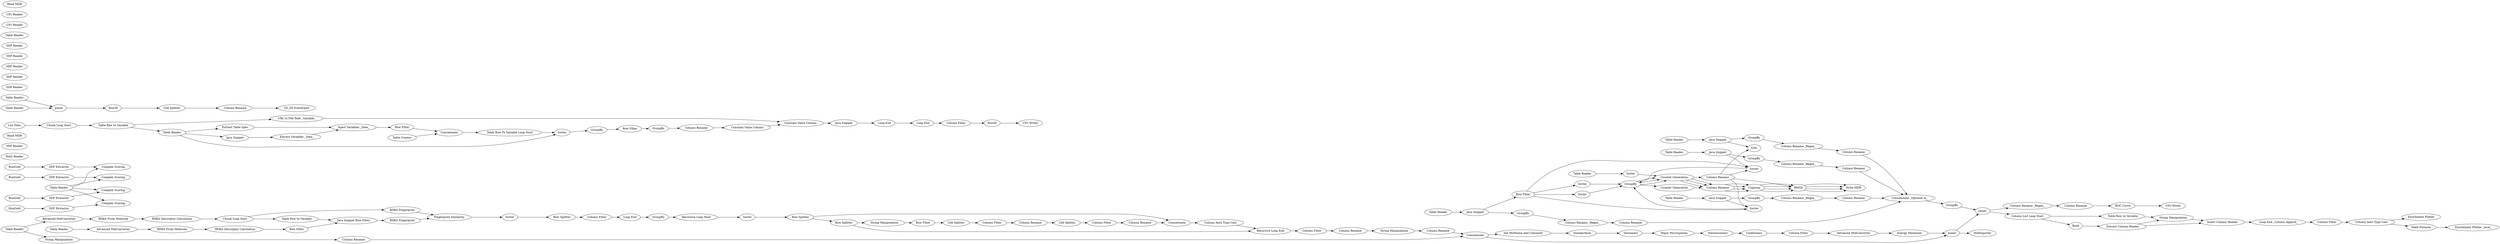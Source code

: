 digraph {
	1 [label="RDKit Descriptor Calculation"]
	2 [label=RMSD]
	3 [label="RDKit From Molecule"]
	10 [label="RDKit From Molecule"]
	11 [label="RDKit Descriptor Calculation"]
	19 [label="Java Snippet Row Filter"]
	20 [label="Chunk Loop Start"]
	22 [label="RDKit Fingerprint"]
	23 [label="RDKit Fingerprint"]
	25 [label=Sorter]
	27 [label="Row Splitter"]
	30 [label="Column Filter"]
	31 [label="Loop End"]
	44 [label="Fingerprint Similarity"]
	2313 [label=MolExporter]
	2351 [label="SDF Extractor"]
	2384 [label="Complex Scoring"]
	2407 [label="Java Snippet"]
	2408 [label=GroupBy]
	2431 [label="Mol2 Reader"]
	2514 [label="Column Rename"]
	2519 [label="Concatenate _Optional in_"]
	2523 [label=GroupBy]
	2524 [label="Column Rename _Regex_"]
	2796 [label="Column Rename _Regex_"]
	2917 [label="Column Rename"]
	3014 [label="SDF Extractor"]
	3015 [label=GroupBy]
	3018 [label="Complex Scoring"]
	3019 [label="Column Rename"]
	3021 [label="Column Rename _Regex_"]
	3022 [label="SDF Extractor"]
	3023 [label=GroupBy]
	3026 [label="Complex Scoring"]
	3027 [label="Column Rename"]
	3029 [label="Column Rename _Regex_"]
	3030 [label="SDF Extractor"]
	3031 [label=GroupBy]
	3034 [label="Complex Scoring"]
	3035 [label="Column Rename"]
	3037 [label="Column Rename _Regex_"]
	3038 [label="Enrichment Plotter"]
	3041 [label=Concatenate]
	3042 [label="String Manipulation"]
	3044 [label="String Manipulation"]
	3046 [label="Column Rename"]
	3047 [label="Column Rename"]
	3049 [label="Set MolName And Comment"]
	3050 [label="Row Filter"]
	3054 [label=Joiner]
	3224 [label="Java Snippet"]
	3235 [label="Java Snippet"]
	3236 [label="Java Snippet"]
	3237 [label=Joiner]
	3239 [label="ROC Curve"]
	3267 [label="Row Filter"]
	3270 [label="SDF Reader"]
	3271 [label="Read MDB"]
	3272 [label=GroupBy]
	3273 [label="Counter Generation"]
	3274 [label="Column Rename"]
	3275 [label=Ungroup]
	3276 [label="Write MDB"]
	2 [label=RMSD]
	3265 [label=Sorter]
	3267 [label="Row Filter"]
	3272 [label=GroupBy]
	3273 [label="Counter Generation"]
	3274 [label="Column Rename"]
	3275 [label=Ungroup]
	3276 [label="Write MDB"]
	2 [label=RMSD]
	3267 [label="Row Filter"]
	3272 [label=GroupBy]
	3273 [label="Counter Generation"]
	3274 [label="Column Rename"]
	3275 [label=Ungroup]
	3276 [label="Write MDB"]
	3279 [label=Sorter]
	2 [label=RMSD]
	3267 [label="Row Filter"]
	3272 [label=GroupBy]
	3273 [label="Counter Generation"]
	3274 [label="Column Rename"]
	3275 [label=Ungroup]
	3276 [label="Write MDB"]
	3280 [label=Sorter]
	3282 [label=Tautomers]
	3283 [label="Major Microspecies"]
	3284 [label="Column Filter"]
	3285 [label="Advanced MolConverter"]
	3306 [label="Java Snippet"]
	3307 [label="Extract Variables _Data_"]
	3308 [label="Inject Variables _Data_"]
	3309 [label=Sorter]
	3312 [label="Table Creator"]
	3313 [label=Concatenate]
	3314 [label="Row Filter"]
	3315 [label="Extract Table Spec"]
	3316 [label="Table Row To Variable Loop Start"]
	3317 [label="Loop End"]
	3318 [label="Constant Value Column"]
	3320 [label="URL to File Path _Variable_"]
	3321 [label=GroupBy]
	3322 [label="Row Filter"]
	3323 [label=GroupBy]
	3324 [label="Constant Value Column"]
	3325 [label="Column Rename"]
	3326 [label="Java Snippet"]
	3327 [label="CSV Writer"]
	3328 [label="Column Filter"]
	3329 [label=RowID]
	3331 [label=Sorter]
	3333 [label=Joiner]
	3342 [label="Column Rename"]
	3343 [label="Chunk Loop Start"]
	3344 [label="Table Row to Variable"]
	3345 [label="Loop End"]
	3349 [label="2D_3D Scatterplot"]
	3361 [label="CSV Writer"]
	3365 [label="Column Rename"]
	3366 [label="Cell Splitter"]
	3367 [label=RowID]
	3368 [label=GroupBy]
	3369 [label="SDF Reader"]
	3370 [label="SDF Reader"]
	3372 [label="SDF Reader"]
	3373 [label="Counter Generation"]
	3374 [label=Sorter]
	3375 [label="String Manipulation"]
	3376 [label="Insert Column Header"]
	3378 [label="Table Row to Variable"]
	3379 [label="Column List Loop Start"]
	3380 [label=Rank]
	3381 [label="Extract Column Header"]
	3382 [label="Loop End _Column Append_"]
	3384 [label="Math Formula"]
	3385 [label="Enrichment Plotter _local_"]
	3388 [label=Stereoisomers]
	3389 [label=Standardizer]
	3390 [label=Conformers]
	3391 [label="Energy Minimizer"]
	3395 [label="Table Row to Variable"]
	3405 [label="Row Splitter"]
	3407 [label="Recursive Loop Start"]
	3408 [label="Recursive Loop End"]
	3410 [label="Row Filter"]
	3413 [label="Cell Splitter"]
	3414 [label="Column Rename"]
	3415 [label="Column Filter"]
	3416 [label="Row Splitter"]
	3417 [label=Concatenate]
	3418 [label=Sorter]
	3419 [label="Column Rename"]
	3420 [label="Cell Splitter"]
	3421 [label="Column Filter"]
	3422 [label="String Manipulation"]
	3426 [label="Column Auto Type Cast"]
	3428 [label="Column Rename"]
	3429 [label="Column Filter"]
	3431 [label="SDF Reader"]
	3432 [label="Column Filter"]
	3433 [label="Column Auto Type Cast"]
	3436 [label="SDF Reader"]
	3440 [label="Table Reader"]
	3441 [label="Table Reader"]
	3443 [label="Table Reader"]
	3444 [label="Table Reader"]
	3445 [label="Table Reader"]
	3446 [label="Table Reader"]
	3447 [label="Table Reader"]
	3448 [label="Table Reader"]
	3449 [label="List Files"]
	3450 [label="Table Reader"]
	3451 [label="Table Reader"]
	3452 [label="Table Reader"]
	3454 [label="Table Reader"]
	3455 [label="CSV Reader"]
	3456 [label="CSV Reader"]
	3457 [label="Read MDB"]
	3458 [label=RunGold]
	3459 [label=RunGold]
	3460 [label=RunGold]
	3461 [label=RunGold]
	3462 [label="Advanced MolConverter"]
	3463 [label="Advanced MolConverter"]
	2 -> 3276
	3265 -> 3272
	3267 -> 3265
	3272 -> 3273
	3273 -> 3274
	3274 -> 3275
	3275 -> 2
	2 -> 3276
	3267 -> 3279
	3272 -> 3273
	3273 -> 3274
	3274 -> 3275
	3275 -> 2
	3279 -> 3272
	2 -> 3276
	3267 -> 3280
	3272 -> 3273
	3273 -> 3274
	3274 -> 3275
	3275 -> 2
	3280 -> 3272
	1 -> 3050
	2 -> 3276
	3 -> 1
	10 -> 11
	11 -> 20
	19 -> 23
	20 -> 22
	20 -> 3395
	22 -> 44
	23 -> 44
	25 -> 27
	27 -> 30
	30 -> 31
	31 -> 3368
	44 -> 25
	2351 -> 2384
	2407 -> 2408
	2407 -> 3267
	2408 -> 2524
	2514 -> 2519
	2519 -> 2523
	2523 -> 3237
	2524 -> 2514
	2796 -> 2917
	2917 -> 3239
	3014 -> 3018
	3015 -> 3021
	3019 -> 2519
	3021 -> 3019
	3022 -> 3026
	3023 -> 3029
	3027 -> 2519
	3029 -> 3027
	3030 -> 3034
	3031 -> 3037
	3035 -> 2519
	3037 -> 3035
	3041 -> 3049
	3041 -> 3054
	3042 -> 3046
	3044 -> 3047
	3046 -> 3041
	3047 -> 3041
	3049 -> 3389
	3050 -> 19
	3054 -> 3237
	3054 -> 2313
	3224 -> 3281
	3224 -> 3015
	3235 -> 3279
	3235 -> 3031
	3236 -> 3023
	3236 -> 3280
	3237 -> 2796
	3237 -> 3379
	3239 -> 3361
	3267 -> 3374
	3272 -> 3373
	3273 -> 3342
	3274 -> 3275
	3275 -> 2
	3282 -> 3283
	3283 -> 3388
	3284 -> 3285
	3285 -> 3391
	3306 -> 3307
	3307 -> 3308
	3308 -> 3314
	3309 -> 3321
	3312 -> 3313
	3313 -> 3316
	3314 -> 3313
	3315 -> 3308
	3316 -> 3309
	3317 -> 3328
	3318 -> 3326
	3320 -> 3318
	3321 -> 3322
	3322 -> 3323
	3323 -> 3325
	3324 -> 3318
	3325 -> 3324
	3326 -> 3345
	3328 -> 3329
	3329 -> 3327
	3331 -> 3273
	3333 -> 3367
	3342 -> 2
	3342 -> 3279
	3342 -> 3280
	3342 -> 3281
	3343 -> 3344
	3344 -> 3450
	3344 -> 3320
	3345 -> 3317
	3365 -> 3349
	3366 -> 3365
	3367 -> 3366
	3368 -> 3407
	3373 -> 3274
	3374 -> 3272
	3375 -> 3376
	3376 -> 3382
	3378 -> 3375
	3379 -> 3378
	3379 -> 3380
	3380 -> 3381
	3381 -> 3376
	3381 -> 3375
	3382 -> 3432
	3384 -> 3385
	3388 -> 3390
	3389 -> 3282
	3390 -> 3284
	3391 -> 3054
	3395 -> 19
	3405 -> 3422
	3405 -> 3408
	3407 -> 3418
	3408 -> 3429
	3410 -> 3413
	3413 -> 3415
	3414 -> 3420
	3415 -> 3414
	3416 -> 3417
	3416 -> 3405
	3417 -> 3426
	3418 -> 3416
	3419 -> 3417
	3420 -> 3421
	3421 -> 3419
	3422 -> 3410
	3426 -> 3408
	3428 -> 3044
	3429 -> 3428
	3432 -> 3433
	3433 -> 3384
	3433 -> 3038
	3440 -> 3462
	3441 -> 3042
	3441 -> 3463
	3443 -> 2407
	3444 -> 3224
	3445 -> 3236
	3446 -> 3235
	3447 -> 2384
	3447 -> 3026
	3447 -> 3034
	3447 -> 3018
	3448 -> 3331
	3449 -> 3343
	3450 -> 3315
	3450 -> 3306
	3450 -> 3309
	3451 -> 3333
	3452 -> 3333
	3458 -> 2351
	3459 -> 3014
	3460 -> 3022
	3461 -> 3030
	3462 -> 3
	3463 -> 10
	rankdir=LR
}
